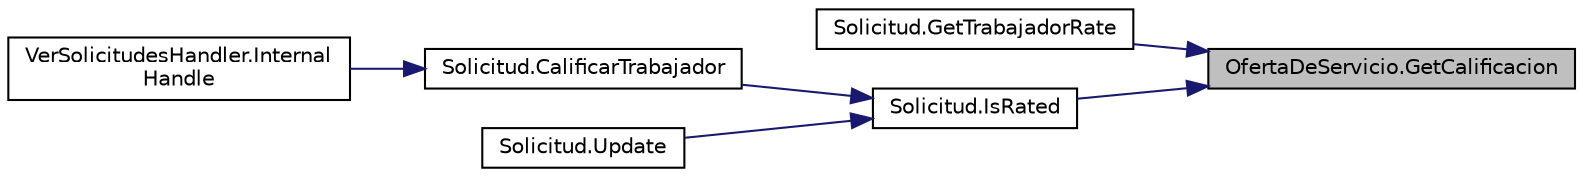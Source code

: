 digraph "OfertaDeServicio.GetCalificacion"
{
 // INTERACTIVE_SVG=YES
 // LATEX_PDF_SIZE
  edge [fontname="Helvetica",fontsize="10",labelfontname="Helvetica",labelfontsize="10"];
  node [fontname="Helvetica",fontsize="10",shape=record];
  rankdir="RL";
  Node1 [label="OfertaDeServicio.GetCalificacion",height=0.2,width=0.4,color="black", fillcolor="grey75", style="filled", fontcolor="black",tooltip="Método para obtener la calificación dada a la oferta tras ser finalizada."];
  Node1 -> Node2 [dir="back",color="midnightblue",fontsize="10",style="solid",fontname="Helvetica"];
  Node2 [label="Solicitud.GetTrabajadorRate",height=0.2,width=0.4,color="black", fillcolor="white", style="filled",URL="$classSolicitud.html#a7ca229dec82153a49889280810342fc5",tooltip="Método para obtener el promedio de calificación de un trabajador."];
  Node1 -> Node3 [dir="back",color="midnightblue",fontsize="10",style="solid",fontname="Helvetica"];
  Node3 [label="Solicitud.IsRated",height=0.2,width=0.4,color="black", fillcolor="white", style="filled",URL="$classSolicitud.html#a8349db017e45ee12e6fbcd60a85b503e",tooltip="Método para conocer si una oferta fue calificada."];
  Node3 -> Node4 [dir="back",color="midnightblue",fontsize="10",style="solid",fontname="Helvetica"];
  Node4 [label="Solicitud.CalificarTrabajador",height=0.2,width=0.4,color="black", fillcolor="white", style="filled",URL="$classSolicitud.html#a9e4791332407be38cded2c602eaabe4c",tooltip="Método para calificar un trabajador."];
  Node4 -> Node5 [dir="back",color="midnightblue",fontsize="10",style="solid",fontname="Helvetica"];
  Node5 [label="VerSolicitudesHandler.Internal\lHandle",height=0.2,width=0.4,color="black", fillcolor="white", style="filled",URL="$classVerSolicitudesHandler.html#a1e63b22d8a14776e4d0e796fd2ce9e85",tooltip="Procesa el mensaje \"Categorias\" y retorna true; retorna false en caso contrario."];
  Node3 -> Node6 [dir="back",color="midnightblue",fontsize="10",style="solid",fontname="Helvetica"];
  Node6 [label="Solicitud.Update",height=0.2,width=0.4,color="black", fillcolor="white", style="filled",URL="$classSolicitud.html#a856d7dd874dcc3a81bae9baaf19809ad",tooltip="Método para actualizar una calificación en caso que se haga dentro del plazo. Si excede la fecha lími..."];
}
